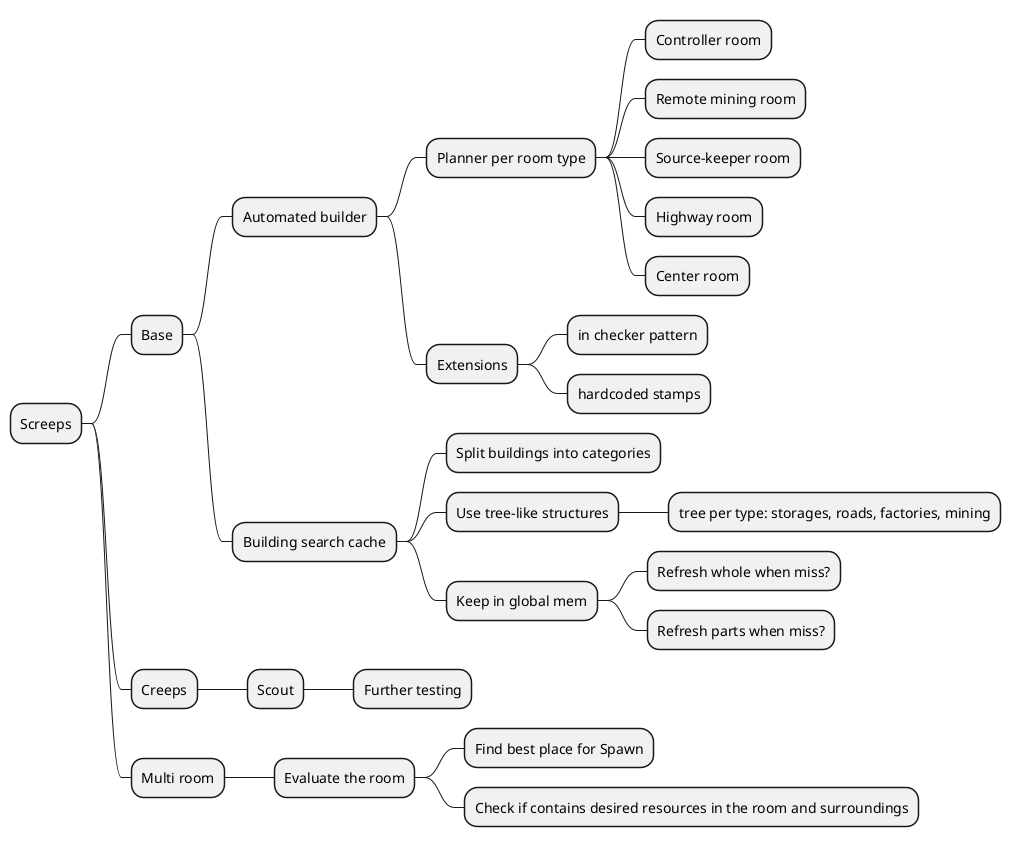 @startmindmap
* Screeps

** Base
*** Automated builder
**** Planner per room type
***** Controller room
***** Remote mining room
***** Source-keeper room
***** Highway room
***** Center room
**** Extensions
***** in checker pattern
***** hardcoded stamps
*** Building search cache
**** Split buildings into categories
**** Use tree-like structures
***** tree per type: storages, roads, factories, mining
**** Keep in global mem
***** Refresh whole when miss?
***** Refresh parts when miss?

** Creeps
*** Scout
**** Further testing

** Multi room
*** Evaluate the room
**** Find best place for Spawn
**** Check if contains desired resources in the room and surroundings

@endmindmap
